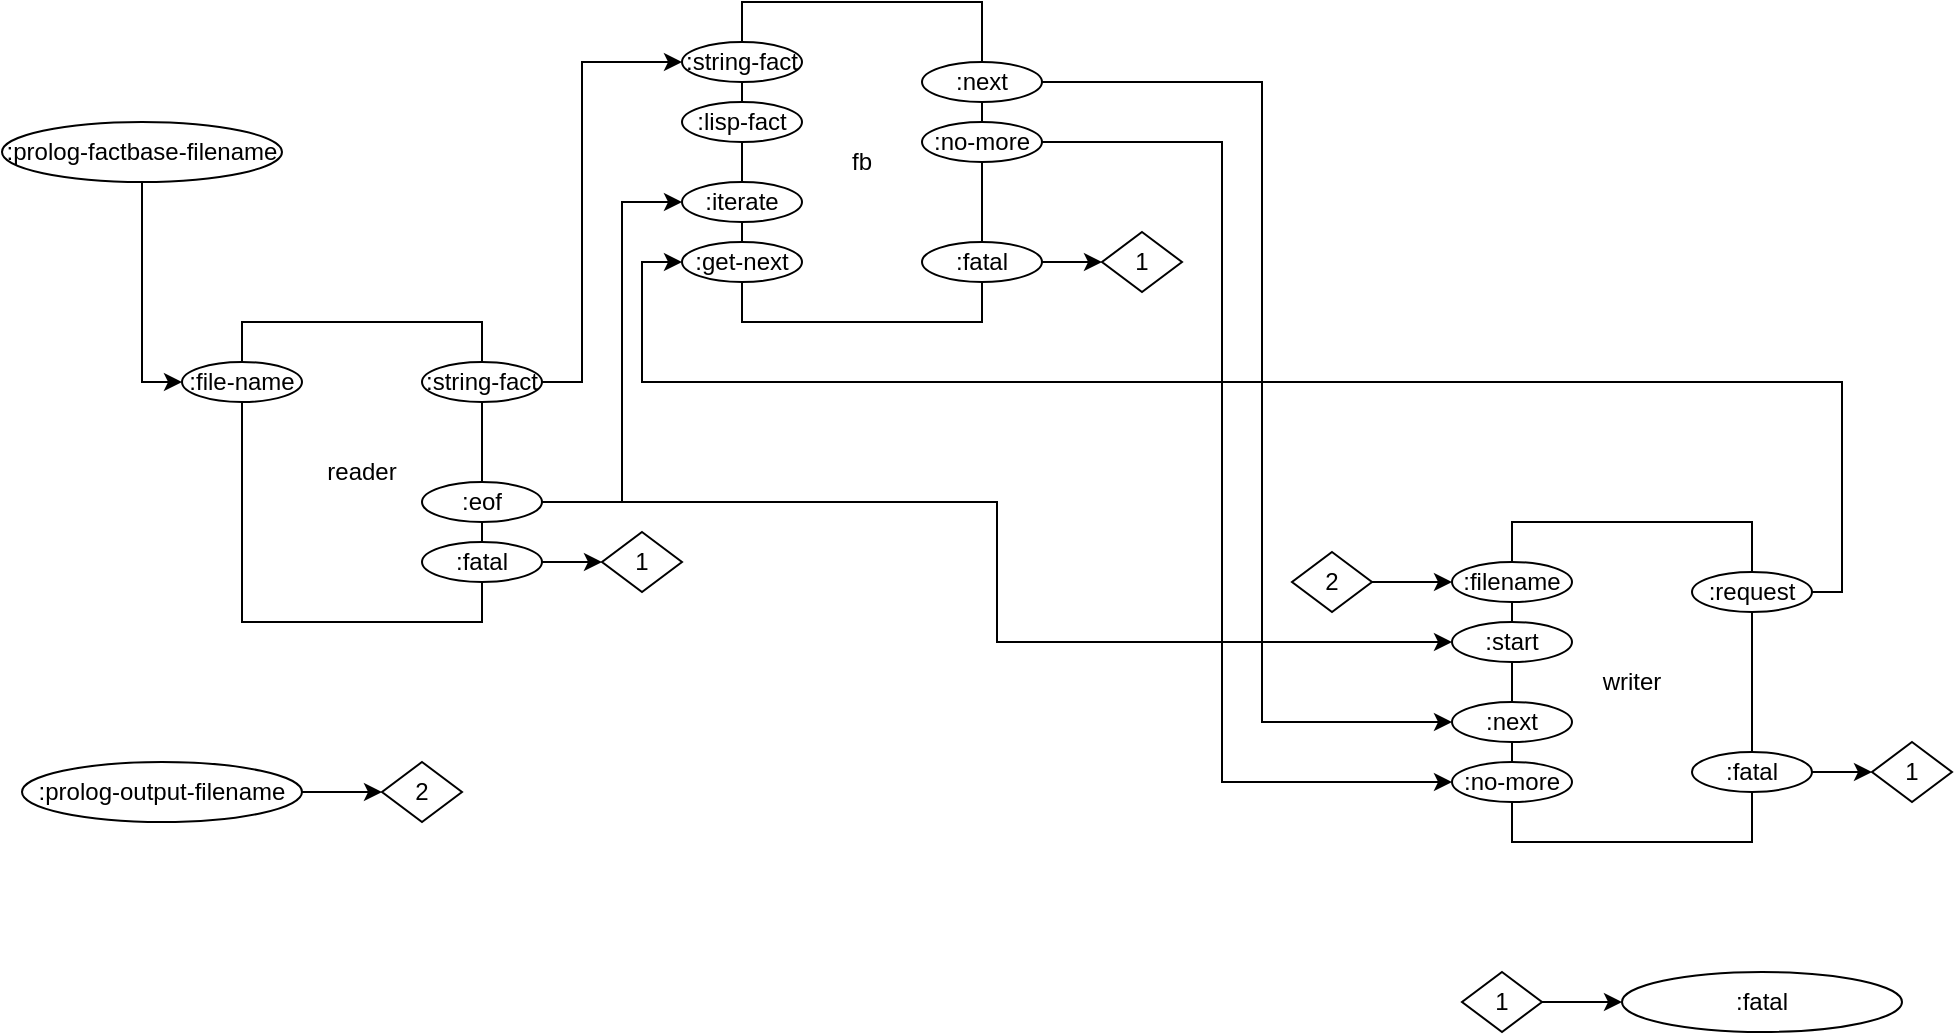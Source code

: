 <mxfile version="12.3.2" type="device" pages="1"><diagram id="IFeIaY9cEsrWaHvJ6db0" name="Page-1"><mxGraphModel dx="1106" dy="785" grid="1" gridSize="10" guides="1" tooltips="1" connect="1" arrows="1" fold="1" page="1" pageScale="1" pageWidth="1100" pageHeight="850" math="0" shadow="0"><root><mxCell id="0"/><mxCell id="1" parent="0"/><mxCell id="Cv6QDrt0BD0I9Zc0tTsr-1" value="reader" style="rounded=0;whiteSpace=wrap;html=1;" vertex="1" parent="1"><mxGeometry x="120" y="220" width="120" height="150" as="geometry"/></mxCell><mxCell id="Cv6QDrt0BD0I9Zc0tTsr-2" value="fb" style="rounded=0;whiteSpace=wrap;html=1;" vertex="1" parent="1"><mxGeometry x="370" y="60" width="120" height="160" as="geometry"/></mxCell><mxCell id="Cv6QDrt0BD0I9Zc0tTsr-3" value="writer" style="rounded=0;whiteSpace=wrap;html=1;" vertex="1" parent="1"><mxGeometry x="755" y="320" width="120" height="160" as="geometry"/></mxCell><mxCell id="Cv6QDrt0BD0I9Zc0tTsr-71" style="edgeStyle=orthogonalEdgeStyle;rounded=0;orthogonalLoop=1;jettySize=auto;html=1;exitX=1;exitY=0.5;exitDx=0;exitDy=0;" edge="1" parent="1" source="Cv6QDrt0BD0I9Zc0tTsr-6" target="Cv6QDrt0BD0I9Zc0tTsr-67"><mxGeometry relative="1" as="geometry"/></mxCell><mxCell id="Cv6QDrt0BD0I9Zc0tTsr-6" value=":fatal" style="ellipse;whiteSpace=wrap;html=1;" vertex="1" parent="1"><mxGeometry x="210" y="330" width="60" height="20" as="geometry"/></mxCell><mxCell id="Cv6QDrt0BD0I9Zc0tTsr-38" style="edgeStyle=orthogonalEdgeStyle;rounded=0;orthogonalLoop=1;jettySize=auto;html=1;exitX=1;exitY=0.5;exitDx=0;exitDy=0;entryX=0;entryY=0.5;entryDx=0;entryDy=0;" edge="1" parent="1" source="Cv6QDrt0BD0I9Zc0tTsr-7" target="Cv6QDrt0BD0I9Zc0tTsr-32"><mxGeometry relative="1" as="geometry"><Array as="points"><mxPoint x="310" y="310"/><mxPoint x="310" y="160"/></Array></mxGeometry></mxCell><mxCell id="Cv6QDrt0BD0I9Zc0tTsr-39" style="edgeStyle=orthogonalEdgeStyle;rounded=0;orthogonalLoop=1;jettySize=auto;html=1;exitX=1;exitY=0.5;exitDx=0;exitDy=0;entryX=0;entryY=0.5;entryDx=0;entryDy=0;" edge="1" parent="1" source="Cv6QDrt0BD0I9Zc0tTsr-7" target="Cv6QDrt0BD0I9Zc0tTsr-18"><mxGeometry relative="1" as="geometry"/></mxCell><mxCell id="Cv6QDrt0BD0I9Zc0tTsr-7" value=":eof" style="ellipse;whiteSpace=wrap;html=1;" vertex="1" parent="1"><mxGeometry x="210" y="300" width="60" height="20" as="geometry"/></mxCell><mxCell id="Cv6QDrt0BD0I9Zc0tTsr-25" style="edgeStyle=orthogonalEdgeStyle;rounded=0;orthogonalLoop=1;jettySize=auto;html=1;exitX=1;exitY=0.5;exitDx=0;exitDy=0;entryX=0;entryY=0.5;entryDx=0;entryDy=0;" edge="1" parent="1" source="Cv6QDrt0BD0I9Zc0tTsr-8" target="Cv6QDrt0BD0I9Zc0tTsr-16"><mxGeometry relative="1" as="geometry"><Array as="points"><mxPoint x="290" y="250"/><mxPoint x="290" y="90"/></Array></mxGeometry></mxCell><mxCell id="Cv6QDrt0BD0I9Zc0tTsr-8" value=":string-fact" style="ellipse;whiteSpace=wrap;html=1;" vertex="1" parent="1"><mxGeometry x="210" y="240" width="60" height="20" as="geometry"/></mxCell><mxCell id="Cv6QDrt0BD0I9Zc0tTsr-9" value=":file-name" style="ellipse;whiteSpace=wrap;html=1;" vertex="1" parent="1"><mxGeometry x="90" y="240" width="60" height="20" as="geometry"/></mxCell><mxCell id="Cv6QDrt0BD0I9Zc0tTsr-11" value=":lisp-fact" style="ellipse;whiteSpace=wrap;html=1;" vertex="1" parent="1"><mxGeometry x="340" y="110" width="60" height="20" as="geometry"/></mxCell><mxCell id="Cv6QDrt0BD0I9Zc0tTsr-12" value=":get-next" style="ellipse;whiteSpace=wrap;html=1;" vertex="1" parent="1"><mxGeometry x="340" y="180" width="60" height="20" as="geometry"/></mxCell><mxCell id="Cv6QDrt0BD0I9Zc0tTsr-41" style="edgeStyle=orthogonalEdgeStyle;rounded=0;orthogonalLoop=1;jettySize=auto;html=1;exitX=1;exitY=0.5;exitDx=0;exitDy=0;entryX=0;entryY=0.5;entryDx=0;entryDy=0;" edge="1" parent="1" source="Cv6QDrt0BD0I9Zc0tTsr-13" target="Cv6QDrt0BD0I9Zc0tTsr-24"><mxGeometry relative="1" as="geometry"><Array as="points"><mxPoint x="630" y="100"/><mxPoint x="630" y="420"/></Array></mxGeometry></mxCell><mxCell id="Cv6QDrt0BD0I9Zc0tTsr-13" value=":next" style="ellipse;whiteSpace=wrap;html=1;" vertex="1" parent="1"><mxGeometry x="460" y="90" width="60" height="20" as="geometry"/></mxCell><mxCell id="Cv6QDrt0BD0I9Zc0tTsr-40" style="edgeStyle=orthogonalEdgeStyle;rounded=0;orthogonalLoop=1;jettySize=auto;html=1;exitX=1;exitY=0.5;exitDx=0;exitDy=0;entryX=0;entryY=0.5;entryDx=0;entryDy=0;" edge="1" parent="1" source="Cv6QDrt0BD0I9Zc0tTsr-14" target="Cv6QDrt0BD0I9Zc0tTsr-19"><mxGeometry relative="1" as="geometry"><Array as="points"><mxPoint x="610" y="130"/><mxPoint x="610" y="450"/></Array></mxGeometry></mxCell><mxCell id="Cv6QDrt0BD0I9Zc0tTsr-14" value=":no-more" style="ellipse;whiteSpace=wrap;html=1;" vertex="1" parent="1"><mxGeometry x="460" y="120" width="60" height="20" as="geometry"/></mxCell><mxCell id="Cv6QDrt0BD0I9Zc0tTsr-70" style="edgeStyle=orthogonalEdgeStyle;rounded=0;orthogonalLoop=1;jettySize=auto;html=1;exitX=1;exitY=0.5;exitDx=0;exitDy=0;" edge="1" parent="1" source="Cv6QDrt0BD0I9Zc0tTsr-15" target="Cv6QDrt0BD0I9Zc0tTsr-66"><mxGeometry relative="1" as="geometry"/></mxCell><mxCell id="Cv6QDrt0BD0I9Zc0tTsr-15" value=":fatal" style="ellipse;whiteSpace=wrap;html=1;" vertex="1" parent="1"><mxGeometry x="460" y="180" width="60" height="20" as="geometry"/></mxCell><mxCell id="Cv6QDrt0BD0I9Zc0tTsr-16" value=":string-fact" style="ellipse;whiteSpace=wrap;html=1;" vertex="1" parent="1"><mxGeometry x="340" y="80" width="60" height="20" as="geometry"/></mxCell><mxCell id="Cv6QDrt0BD0I9Zc0tTsr-18" value=":start" style="ellipse;whiteSpace=wrap;html=1;" vertex="1" parent="1"><mxGeometry x="725" y="370" width="60" height="20" as="geometry"/></mxCell><mxCell id="Cv6QDrt0BD0I9Zc0tTsr-19" value=":no-more" style="ellipse;whiteSpace=wrap;html=1;" vertex="1" parent="1"><mxGeometry x="725" y="440" width="60" height="20" as="geometry"/></mxCell><mxCell id="Cv6QDrt0BD0I9Zc0tTsr-20" value=":filename" style="ellipse;whiteSpace=wrap;html=1;" vertex="1" parent="1"><mxGeometry x="725" y="340" width="60" height="20" as="geometry"/></mxCell><mxCell id="Cv6QDrt0BD0I9Zc0tTsr-42" style="edgeStyle=orthogonalEdgeStyle;rounded=0;orthogonalLoop=1;jettySize=auto;html=1;exitX=1;exitY=0.5;exitDx=0;exitDy=0;entryX=0;entryY=0.5;entryDx=0;entryDy=0;" edge="1" parent="1" source="Cv6QDrt0BD0I9Zc0tTsr-21" target="Cv6QDrt0BD0I9Zc0tTsr-12"><mxGeometry relative="1" as="geometry"><Array as="points"><mxPoint x="920" y="355"/><mxPoint x="920" y="250"/><mxPoint x="320" y="250"/><mxPoint x="320" y="190"/></Array></mxGeometry></mxCell><mxCell id="Cv6QDrt0BD0I9Zc0tTsr-21" value=":request" style="ellipse;whiteSpace=wrap;html=1;" vertex="1" parent="1"><mxGeometry x="845" y="345" width="60" height="20" as="geometry"/></mxCell><mxCell id="Cv6QDrt0BD0I9Zc0tTsr-65" style="edgeStyle=orthogonalEdgeStyle;rounded=0;orthogonalLoop=1;jettySize=auto;html=1;exitX=1;exitY=0.5;exitDx=0;exitDy=0;" edge="1" parent="1" source="Cv6QDrt0BD0I9Zc0tTsr-23" target="Cv6QDrt0BD0I9Zc0tTsr-64"><mxGeometry relative="1" as="geometry"/></mxCell><mxCell id="Cv6QDrt0BD0I9Zc0tTsr-23" value=":fatal" style="ellipse;whiteSpace=wrap;html=1;" vertex="1" parent="1"><mxGeometry x="845" y="435" width="60" height="20" as="geometry"/></mxCell><mxCell id="Cv6QDrt0BD0I9Zc0tTsr-24" value=":next" style="ellipse;whiteSpace=wrap;html=1;" vertex="1" parent="1"><mxGeometry x="725" y="410" width="60" height="20" as="geometry"/></mxCell><mxCell id="Cv6QDrt0BD0I9Zc0tTsr-27" style="edgeStyle=orthogonalEdgeStyle;rounded=0;orthogonalLoop=1;jettySize=auto;html=1;exitX=0.5;exitY=1;exitDx=0;exitDy=0;entryX=0;entryY=0.5;entryDx=0;entryDy=0;" edge="1" parent="1" source="Cv6QDrt0BD0I9Zc0tTsr-26" target="Cv6QDrt0BD0I9Zc0tTsr-9"><mxGeometry relative="1" as="geometry"/></mxCell><mxCell id="Cv6QDrt0BD0I9Zc0tTsr-26" value=":prolog-factbase-filename&lt;br&gt;" style="ellipse;whiteSpace=wrap;html=1;" vertex="1" parent="1"><mxGeometry y="120" width="140" height="30" as="geometry"/></mxCell><mxCell id="Cv6QDrt0BD0I9Zc0tTsr-75" style="edgeStyle=orthogonalEdgeStyle;rounded=0;orthogonalLoop=1;jettySize=auto;html=1;exitX=1;exitY=0.5;exitDx=0;exitDy=0;" edge="1" parent="1" source="Cv6QDrt0BD0I9Zc0tTsr-29" target="Cv6QDrt0BD0I9Zc0tTsr-72"><mxGeometry relative="1" as="geometry"/></mxCell><mxCell id="Cv6QDrt0BD0I9Zc0tTsr-29" value=":prolog-output-filename" style="ellipse;whiteSpace=wrap;html=1;" vertex="1" parent="1"><mxGeometry x="10" y="440" width="140" height="30" as="geometry"/></mxCell><mxCell id="Cv6QDrt0BD0I9Zc0tTsr-31" value=":fatal" style="ellipse;whiteSpace=wrap;html=1;" vertex="1" parent="1"><mxGeometry x="810" y="545" width="140" height="30" as="geometry"/></mxCell><mxCell id="Cv6QDrt0BD0I9Zc0tTsr-32" value=":iterate" style="ellipse;whiteSpace=wrap;html=1;" vertex="1" parent="1"><mxGeometry x="340" y="150" width="60" height="20" as="geometry"/></mxCell><mxCell id="Cv6QDrt0BD0I9Zc0tTsr-63" style="edgeStyle=orthogonalEdgeStyle;rounded=0;orthogonalLoop=1;jettySize=auto;html=1;exitX=1;exitY=0.5;exitDx=0;exitDy=0;entryX=0;entryY=0.5;entryDx=0;entryDy=0;" edge="1" parent="1" source="Cv6QDrt0BD0I9Zc0tTsr-61" target="Cv6QDrt0BD0I9Zc0tTsr-31"><mxGeometry relative="1" as="geometry"/></mxCell><mxCell id="Cv6QDrt0BD0I9Zc0tTsr-61" value="1" style="rhombus;whiteSpace=wrap;html=1;" vertex="1" parent="1"><mxGeometry x="730" y="545" width="40" height="30" as="geometry"/></mxCell><mxCell id="Cv6QDrt0BD0I9Zc0tTsr-64" value="1" style="rhombus;whiteSpace=wrap;html=1;" vertex="1" parent="1"><mxGeometry x="935" y="430" width="40" height="30" as="geometry"/></mxCell><mxCell id="Cv6QDrt0BD0I9Zc0tTsr-66" value="1" style="rhombus;whiteSpace=wrap;html=1;" vertex="1" parent="1"><mxGeometry x="550" y="175" width="40" height="30" as="geometry"/></mxCell><mxCell id="Cv6QDrt0BD0I9Zc0tTsr-67" value="1" style="rhombus;whiteSpace=wrap;html=1;" vertex="1" parent="1"><mxGeometry x="300" y="325" width="40" height="30" as="geometry"/></mxCell><mxCell id="Cv6QDrt0BD0I9Zc0tTsr-72" value="2" style="rhombus;whiteSpace=wrap;html=1;" vertex="1" parent="1"><mxGeometry x="190" y="440" width="40" height="30" as="geometry"/></mxCell><mxCell id="Cv6QDrt0BD0I9Zc0tTsr-77" style="edgeStyle=orthogonalEdgeStyle;rounded=0;orthogonalLoop=1;jettySize=auto;html=1;exitX=1;exitY=0.5;exitDx=0;exitDy=0;" edge="1" parent="1" source="Cv6QDrt0BD0I9Zc0tTsr-76" target="Cv6QDrt0BD0I9Zc0tTsr-20"><mxGeometry relative="1" as="geometry"/></mxCell><mxCell id="Cv6QDrt0BD0I9Zc0tTsr-76" value="2" style="rhombus;whiteSpace=wrap;html=1;" vertex="1" parent="1"><mxGeometry x="645" y="335" width="40" height="30" as="geometry"/></mxCell></root></mxGraphModel></diagram></mxfile>